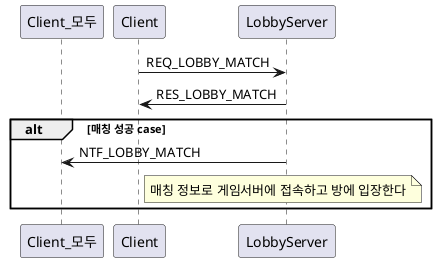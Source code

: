 @startuml
participant Client_모두

Client -> LobbyServer: REQ_LOBBY_MATCH
Client <- LobbyServer: RES_LOBBY_MATCH

alt 매칭 성공 case
Client_모두 <- LobbyServer: NTF_LOBBY_MATCH
note right Client: 매칭 정보로 게임서버에 접속하고 방에 입장한다
end

@enduml
